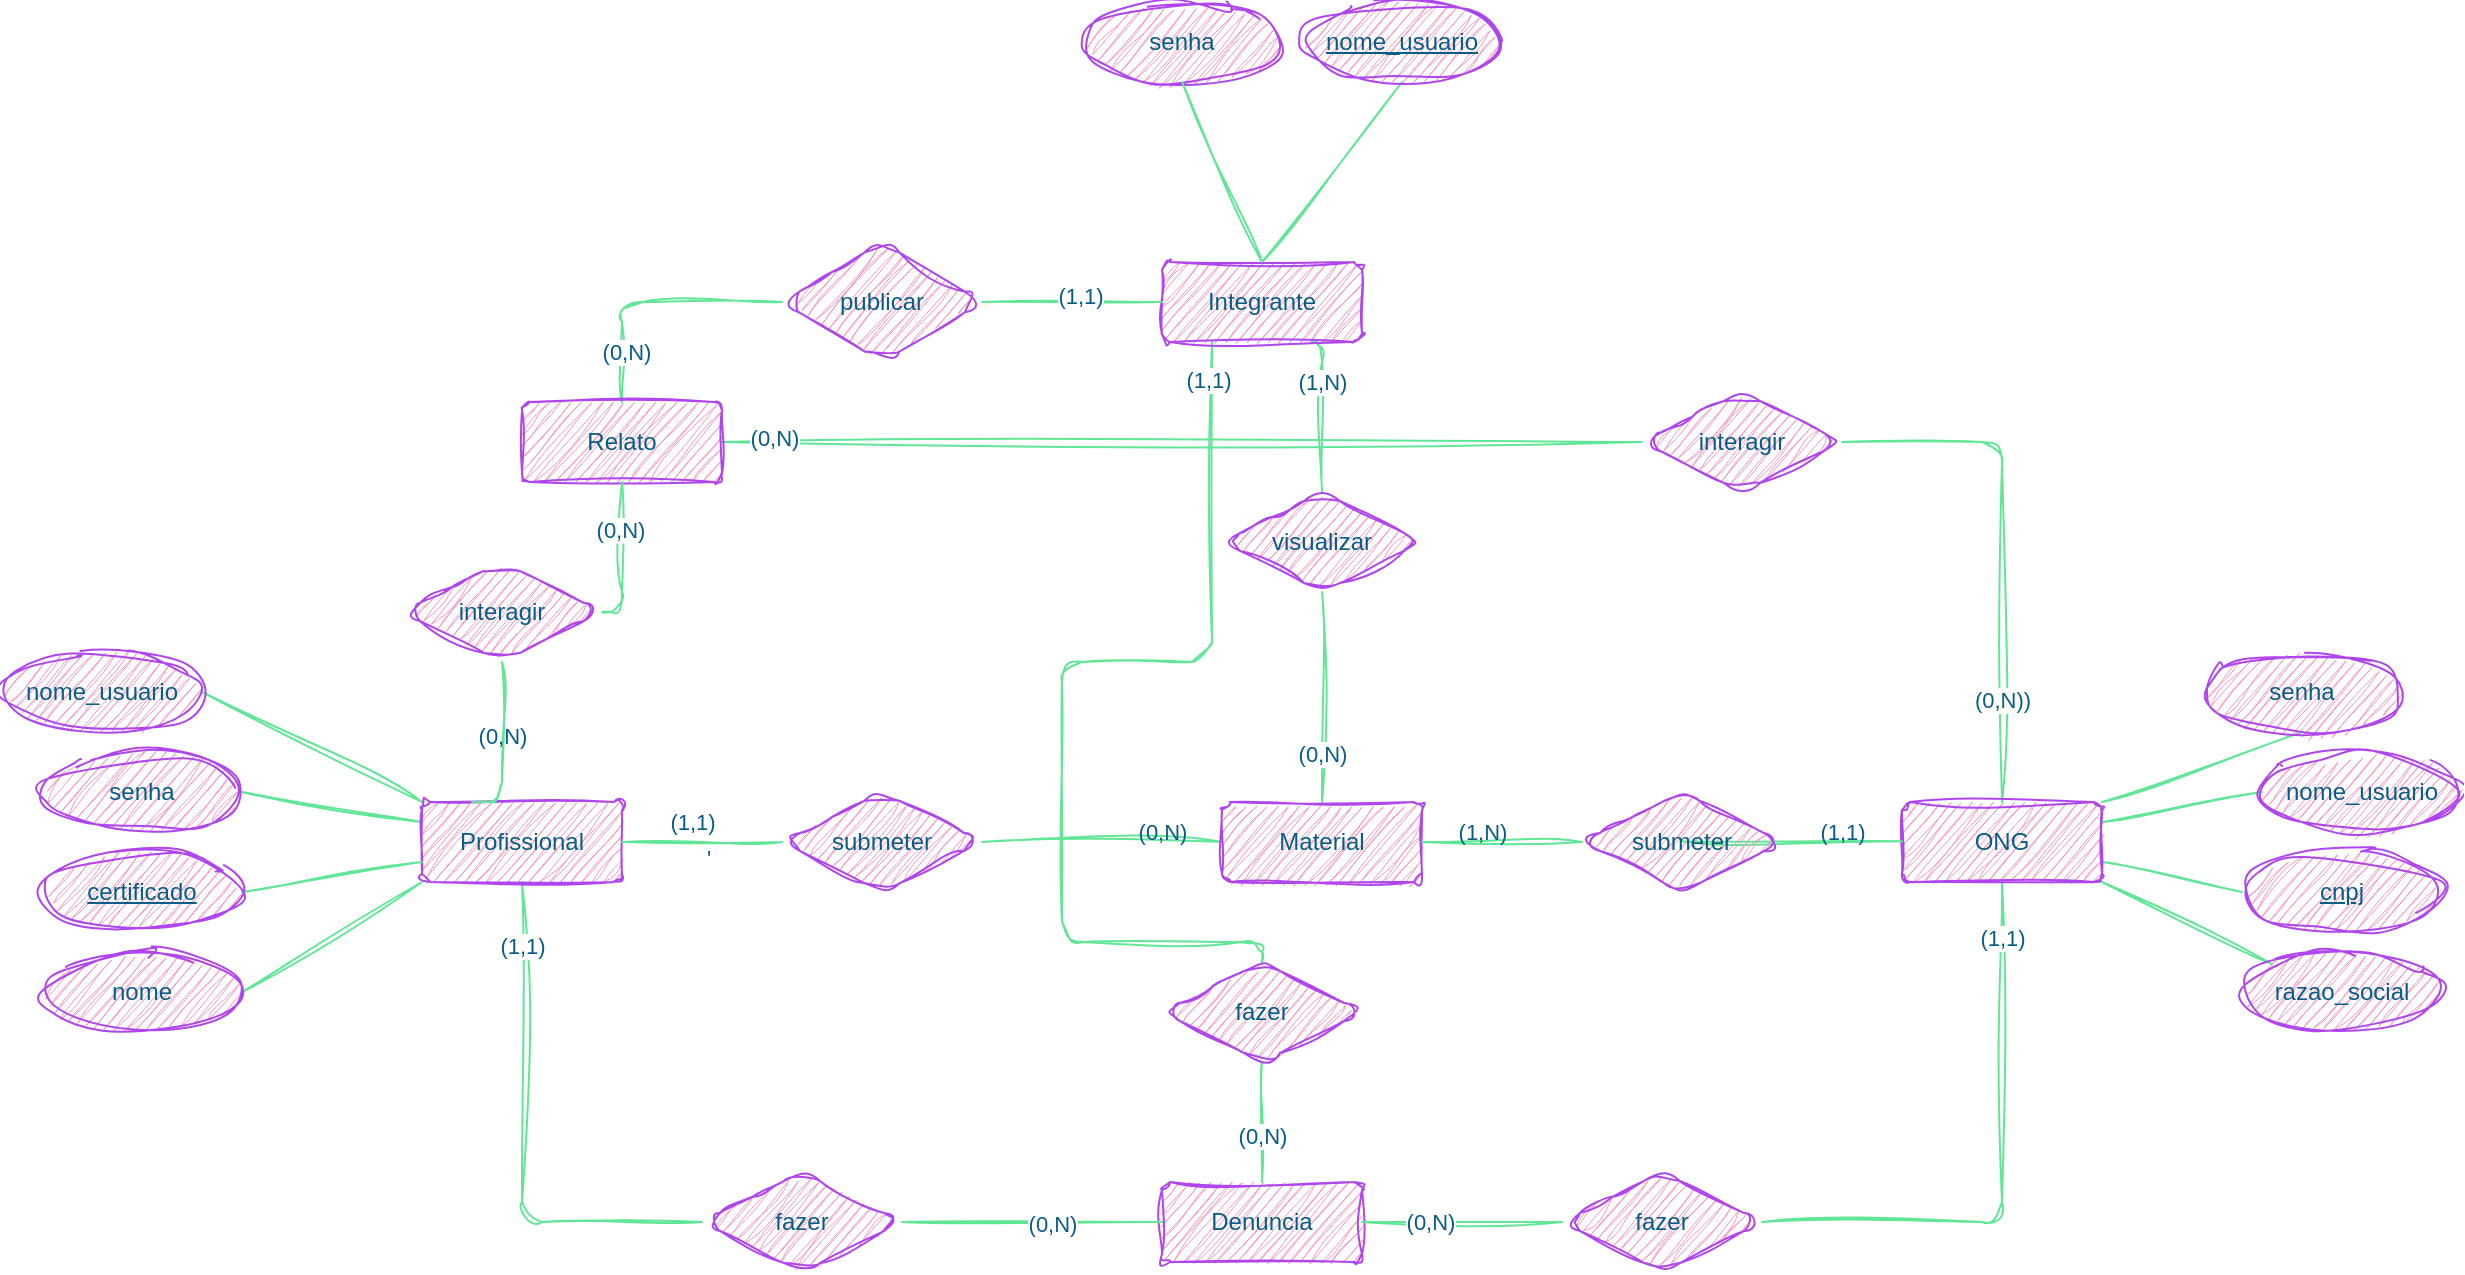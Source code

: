<mxfile version="24.2.5" type="device">
  <diagram name="Página-1" id="iWiwzwbW_C4mwSXMXE-9">
    <mxGraphModel dx="1558" dy="362" grid="1" gridSize="10" guides="1" tooltips="1" connect="1" arrows="1" fold="1" page="1" pageScale="1" pageWidth="827" pageHeight="1169" math="0" shadow="0">
      <root>
        <mxCell id="0" />
        <mxCell id="1" parent="0" />
        <mxCell id="LuY9t5Rripphyfl5IGte-61" style="rounded=1;orthogonalLoop=1;jettySize=auto;html=1;exitX=0;exitY=0.25;exitDx=0;exitDy=0;entryX=1;entryY=0.5;entryDx=0;entryDy=0;endArrow=none;endFill=0;labelBackgroundColor=none;strokeColor=#60E696;fontColor=default;sketch=1;curveFitting=1;jiggle=2;" edge="1" parent="1" source="hKpoZKge59YQVljIcjRe-1" target="LuY9t5Rripphyfl5IGte-59">
          <mxGeometry relative="1" as="geometry" />
        </mxCell>
        <mxCell id="LuY9t5Rripphyfl5IGte-62" style="rounded=1;orthogonalLoop=1;jettySize=auto;html=1;exitX=0;exitY=0;exitDx=0;exitDy=0;entryX=1;entryY=0.5;entryDx=0;entryDy=0;endArrow=none;endFill=0;labelBackgroundColor=none;strokeColor=#60E696;fontColor=default;sketch=1;curveFitting=1;jiggle=2;" edge="1" parent="1" source="hKpoZKge59YQVljIcjRe-1" target="LuY9t5Rripphyfl5IGte-135">
          <mxGeometry relative="1" as="geometry">
            <mxPoint x="-204.645" y="369.142" as="targetPoint" />
          </mxGeometry>
        </mxCell>
        <mxCell id="LuY9t5Rripphyfl5IGte-89" style="edgeStyle=orthogonalEdgeStyle;rounded=1;orthogonalLoop=1;jettySize=auto;html=1;exitX=0.25;exitY=0;exitDx=0;exitDy=0;labelBackgroundColor=none;strokeColor=#60E696;fontColor=default;sketch=1;curveFitting=1;jiggle=2;" edge="1" parent="1" source="hKpoZKge59YQVljIcjRe-1">
          <mxGeometry relative="1" as="geometry">
            <mxPoint x="-74.667" y="409.667" as="targetPoint" />
          </mxGeometry>
        </mxCell>
        <mxCell id="LuY9t5Rripphyfl5IGte-110" style="edgeStyle=orthogonalEdgeStyle;rounded=1;orthogonalLoop=1;jettySize=auto;html=1;exitX=0.5;exitY=1;exitDx=0;exitDy=0;entryX=0;entryY=0.5;entryDx=0;entryDy=0;strokeColor=#60E696;fontColor=#095C86;fillColor=#F694C1;endArrow=none;endFill=0;sketch=1;curveFitting=1;jiggle=2;" edge="1" parent="1" source="hKpoZKge59YQVljIcjRe-1" target="LuY9t5Rripphyfl5IGte-109">
          <mxGeometry relative="1" as="geometry" />
        </mxCell>
        <mxCell id="LuY9t5Rripphyfl5IGte-123" value="(1,1)" style="edgeLabel;html=1;align=center;verticalAlign=middle;resizable=0;points=[];strokeColor=#AF45ED;fontColor=#095C86;fillColor=#F694C1;rounded=1;sketch=1;curveFitting=1;jiggle=2;" vertex="1" connectable="0" parent="LuY9t5Rripphyfl5IGte-110">
          <mxGeometry x="-0.759" y="-1" relative="1" as="geometry">
            <mxPoint x="1" as="offset" />
          </mxGeometry>
        </mxCell>
        <mxCell id="hKpoZKge59YQVljIcjRe-1" value="Profissional" style="rounded=1;arcSize=10;whiteSpace=wrap;html=1;align=center;labelBackgroundColor=none;fillColor=#F694C1;strokeColor=#AF45ED;fontColor=#095C86;sketch=1;curveFitting=1;jiggle=2;" parent="1" vertex="1">
          <mxGeometry x="-100" y="410" width="100" height="40" as="geometry" />
        </mxCell>
        <mxCell id="LuY9t5Rripphyfl5IGte-30" style="rounded=1;orthogonalLoop=1;jettySize=auto;html=1;exitX=1;exitY=0.5;exitDx=0;exitDy=0;entryX=0;entryY=1;entryDx=0;entryDy=0;endArrow=none;endFill=0;labelBackgroundColor=none;strokeColor=#60E696;fontColor=default;sketch=1;curveFitting=1;jiggle=2;" edge="1" parent="1" source="hKpoZKge59YQVljIcjRe-2" target="hKpoZKge59YQVljIcjRe-1">
          <mxGeometry relative="1" as="geometry">
            <mxPoint x="-10" y="505" as="targetPoint" />
          </mxGeometry>
        </mxCell>
        <mxCell id="hKpoZKge59YQVljIcjRe-2" value="nome" style="ellipse;whiteSpace=wrap;html=1;align=center;labelBackgroundColor=none;fillColor=#F694C1;strokeColor=#AF45ED;fontColor=#095C86;rounded=1;sketch=1;curveFitting=1;jiggle=2;" parent="1" vertex="1">
          <mxGeometry x="-290" y="485" width="100" height="40" as="geometry" />
        </mxCell>
        <mxCell id="LuY9t5Rripphyfl5IGte-2" value="senha" style="ellipse;whiteSpace=wrap;html=1;align=center;labelBackgroundColor=none;fillColor=#F694C1;strokeColor=#AF45ED;fontColor=#095C86;rounded=1;sketch=1;curveFitting=1;jiggle=2;" vertex="1" parent="1">
          <mxGeometry x="230" y="10" width="100" height="40" as="geometry" />
        </mxCell>
        <mxCell id="LuY9t5Rripphyfl5IGte-21" style="rounded=1;orthogonalLoop=1;jettySize=auto;html=1;exitX=0.5;exitY=0;exitDx=0;exitDy=0;entryX=0.5;entryY=1;entryDx=0;entryDy=0;endArrow=none;endFill=0;labelBackgroundColor=none;strokeColor=#60E696;fontColor=default;sketch=1;curveFitting=1;jiggle=2;" edge="1" parent="1" source="LuY9t5Rripphyfl5IGte-4" target="LuY9t5Rripphyfl5IGte-31">
          <mxGeometry relative="1" as="geometry">
            <mxPoint x="364" y="80" as="targetPoint" />
          </mxGeometry>
        </mxCell>
        <mxCell id="LuY9t5Rripphyfl5IGte-82" style="edgeStyle=orthogonalEdgeStyle;rounded=1;orthogonalLoop=1;jettySize=auto;html=1;exitX=0.75;exitY=1;exitDx=0;exitDy=0;endArrow=none;endFill=0;labelBackgroundColor=none;strokeColor=#60E696;fontColor=default;entryX=0.5;entryY=0;entryDx=0;entryDy=0;sketch=1;curveFitting=1;jiggle=2;" edge="1" parent="1" source="LuY9t5Rripphyfl5IGte-4" target="LuY9t5Rripphyfl5IGte-76">
          <mxGeometry relative="1" as="geometry">
            <Array as="points">
              <mxPoint x="350" y="180" />
            </Array>
          </mxGeometry>
        </mxCell>
        <mxCell id="LuY9t5Rripphyfl5IGte-107" value="(1,N)" style="edgeLabel;html=1;align=center;verticalAlign=middle;resizable=0;points=[];strokeColor=#AF45ED;fontColor=#095C86;fillColor=#F694C1;rounded=1;sketch=1;curveFitting=1;jiggle=2;" vertex="1" connectable="0" parent="LuY9t5Rripphyfl5IGte-82">
          <mxGeometry x="-0.596" y="-1" relative="1" as="geometry">
            <mxPoint x="1" y="9" as="offset" />
          </mxGeometry>
        </mxCell>
        <mxCell id="LuY9t5Rripphyfl5IGte-118" style="edgeStyle=orthogonalEdgeStyle;rounded=1;orthogonalLoop=1;jettySize=auto;html=1;exitX=0.25;exitY=1;exitDx=0;exitDy=0;entryX=0.5;entryY=0;entryDx=0;entryDy=0;strokeColor=#60E696;fontColor=#095C86;fillColor=#F694C1;endArrow=none;endFill=0;sketch=1;curveFitting=1;jiggle=2;" edge="1" parent="1" source="LuY9t5Rripphyfl5IGte-4" target="LuY9t5Rripphyfl5IGte-117">
          <mxGeometry relative="1" as="geometry">
            <Array as="points">
              <mxPoint x="295" y="340" />
              <mxPoint x="220" y="340" />
              <mxPoint x="220" y="480" />
              <mxPoint x="320" y="480" />
            </Array>
          </mxGeometry>
        </mxCell>
        <mxCell id="LuY9t5Rripphyfl5IGte-124" value="(1,1)" style="edgeLabel;html=1;align=center;verticalAlign=middle;resizable=0;points=[];strokeColor=#AF45ED;fontColor=#095C86;fillColor=#F694C1;rounded=1;sketch=1;curveFitting=1;jiggle=2;" vertex="1" connectable="0" parent="LuY9t5Rripphyfl5IGte-118">
          <mxGeometry x="-0.924" y="-2" relative="1" as="geometry">
            <mxPoint as="offset" />
          </mxGeometry>
        </mxCell>
        <mxCell id="LuY9t5Rripphyfl5IGte-4" value="Integrante" style="rounded=1;arcSize=10;whiteSpace=wrap;html=1;align=center;labelBackgroundColor=none;fillColor=#F694C1;strokeColor=#AF45ED;fontColor=#095C86;sketch=1;curveFitting=1;jiggle=2;" vertex="1" parent="1">
          <mxGeometry x="270" y="140" width="100" height="40" as="geometry" />
        </mxCell>
        <mxCell id="LuY9t5Rripphyfl5IGte-39" style="edgeStyle=orthogonalEdgeStyle;rounded=1;orthogonalLoop=1;jettySize=auto;html=1;exitX=0.5;exitY=0;exitDx=0;exitDy=0;entryX=0;entryY=0.5;entryDx=0;entryDy=0;endArrow=none;endFill=0;labelBackgroundColor=none;strokeColor=#60E696;fontColor=default;sketch=1;curveFitting=1;jiggle=2;" edge="1" parent="1" source="LuY9t5Rripphyfl5IGte-10" target="LuY9t5Rripphyfl5IGte-38">
          <mxGeometry relative="1" as="geometry" />
        </mxCell>
        <mxCell id="LuY9t5Rripphyfl5IGte-98" value="(0,N)" style="edgeLabel;html=1;align=center;verticalAlign=middle;resizable=0;points=[];strokeColor=#AF45ED;fontColor=#095C86;fillColor=#F694C1;rounded=1;sketch=1;curveFitting=1;jiggle=2;" vertex="1" connectable="0" parent="LuY9t5Rripphyfl5IGte-39">
          <mxGeometry x="-0.607" y="-2" relative="1" as="geometry">
            <mxPoint as="offset" />
          </mxGeometry>
        </mxCell>
        <mxCell id="LuY9t5Rripphyfl5IGte-101" style="edgeStyle=orthogonalEdgeStyle;rounded=1;orthogonalLoop=1;jettySize=auto;html=1;exitX=1;exitY=0.5;exitDx=0;exitDy=0;entryX=0;entryY=0.5;entryDx=0;entryDy=0;strokeColor=#60E696;fontColor=#095C86;fillColor=#F694C1;endArrow=none;endFill=0;sketch=1;curveFitting=1;jiggle=2;" edge="1" parent="1" source="LuY9t5Rripphyfl5IGte-10" target="LuY9t5Rripphyfl5IGte-100">
          <mxGeometry relative="1" as="geometry" />
        </mxCell>
        <mxCell id="LuY9t5Rripphyfl5IGte-104" value="(0,N)" style="edgeLabel;html=1;align=center;verticalAlign=middle;resizable=0;points=[];strokeColor=#AF45ED;fontColor=#095C86;fillColor=#F694C1;rounded=1;sketch=1;curveFitting=1;jiggle=2;" vertex="1" connectable="0" parent="LuY9t5Rripphyfl5IGte-101">
          <mxGeometry x="-0.89" y="2" relative="1" as="geometry">
            <mxPoint as="offset" />
          </mxGeometry>
        </mxCell>
        <mxCell id="LuY9t5Rripphyfl5IGte-10" value="Relato" style="rounded=1;arcSize=10;whiteSpace=wrap;html=1;align=center;labelBackgroundColor=none;fillColor=#F694C1;strokeColor=#AF45ED;fontColor=#095C86;sketch=1;curveFitting=1;jiggle=2;" vertex="1" parent="1">
          <mxGeometry x="-50" y="210" width="100" height="40" as="geometry" />
        </mxCell>
        <mxCell id="LuY9t5Rripphyfl5IGte-42" style="edgeStyle=orthogonalEdgeStyle;rounded=1;orthogonalLoop=1;jettySize=auto;html=1;exitX=0;exitY=0.5;exitDx=0;exitDy=0;entryX=1;entryY=0.5;entryDx=0;entryDy=0;endArrow=none;endFill=0;labelBackgroundColor=none;strokeColor=#60E696;fontColor=default;sketch=1;curveFitting=1;jiggle=2;" edge="1" parent="1" source="LuY9t5Rripphyfl5IGte-12" target="LuY9t5Rripphyfl5IGte-41">
          <mxGeometry relative="1" as="geometry" />
        </mxCell>
        <mxCell id="LuY9t5Rripphyfl5IGte-49" value="(0,N)" style="edgeLabel;html=1;align=center;verticalAlign=middle;resizable=0;points=[];labelBackgroundColor=none;fontColor=#095C86;rounded=1;sketch=1;curveFitting=1;jiggle=2;" vertex="1" connectable="0" parent="LuY9t5Rripphyfl5IGte-42">
          <mxGeometry x="0.516" y="2" relative="1" as="geometry">
            <mxPoint x="61" y="-7" as="offset" />
          </mxGeometry>
        </mxCell>
        <mxCell id="LuY9t5Rripphyfl5IGte-12" value="Material" style="rounded=1;arcSize=10;whiteSpace=wrap;html=1;align=center;labelBackgroundColor=none;fillColor=#F694C1;strokeColor=#AF45ED;fontColor=#095C86;sketch=1;curveFitting=1;jiggle=2;" vertex="1" parent="1">
          <mxGeometry x="300" y="410" width="100" height="40" as="geometry" />
        </mxCell>
        <mxCell id="LuY9t5Rripphyfl5IGte-26" style="rounded=1;orthogonalLoop=1;jettySize=auto;html=1;exitX=1;exitY=0.75;exitDx=0;exitDy=0;entryX=0;entryY=0.5;entryDx=0;entryDy=0;endArrow=none;endFill=0;labelBackgroundColor=none;strokeColor=#60E696;fontColor=default;sketch=1;curveFitting=1;jiggle=2;" edge="1" parent="1" source="LuY9t5Rripphyfl5IGte-17" target="LuY9t5Rripphyfl5IGte-24">
          <mxGeometry relative="1" as="geometry" />
        </mxCell>
        <mxCell id="LuY9t5Rripphyfl5IGte-66" style="rounded=1;orthogonalLoop=1;jettySize=auto;html=1;exitX=1;exitY=0;exitDx=0;exitDy=0;entryX=0.5;entryY=1;entryDx=0;entryDy=0;endArrow=none;endFill=0;labelBackgroundColor=none;strokeColor=#60E696;fontColor=default;sketch=1;curveFitting=1;jiggle=2;" edge="1" parent="1" source="LuY9t5Rripphyfl5IGte-17" target="LuY9t5Rripphyfl5IGte-64">
          <mxGeometry relative="1" as="geometry" />
        </mxCell>
        <mxCell id="LuY9t5Rripphyfl5IGte-67" style="rounded=1;orthogonalLoop=1;jettySize=auto;html=1;exitX=1;exitY=0.25;exitDx=0;exitDy=0;entryX=0;entryY=0.5;entryDx=0;entryDy=0;endArrow=none;endFill=0;labelBackgroundColor=none;strokeColor=#60E696;fontColor=default;sketch=1;curveFitting=1;jiggle=2;" edge="1" parent="1" source="LuY9t5Rripphyfl5IGte-17" target="LuY9t5Rripphyfl5IGte-134">
          <mxGeometry relative="1" as="geometry">
            <mxPoint x="827" y="405" as="targetPoint" />
          </mxGeometry>
        </mxCell>
        <mxCell id="LuY9t5Rripphyfl5IGte-102" style="edgeStyle=orthogonalEdgeStyle;rounded=1;orthogonalLoop=1;jettySize=auto;html=1;exitX=0.5;exitY=0;exitDx=0;exitDy=0;entryX=1;entryY=0.5;entryDx=0;entryDy=0;strokeColor=#60E696;fontColor=#095C86;fillColor=#F694C1;endArrow=none;endFill=0;sketch=1;curveFitting=1;jiggle=2;" edge="1" parent="1" source="LuY9t5Rripphyfl5IGte-17" target="LuY9t5Rripphyfl5IGte-100">
          <mxGeometry relative="1" as="geometry" />
        </mxCell>
        <mxCell id="LuY9t5Rripphyfl5IGte-105" value="(0,N))" style="edgeLabel;html=1;align=center;verticalAlign=middle;resizable=0;points=[];strokeColor=#AF45ED;fontColor=#095C86;fillColor=#F694C1;rounded=1;sketch=1;curveFitting=1;jiggle=2;" vertex="1" connectable="0" parent="LuY9t5Rripphyfl5IGte-102">
          <mxGeometry x="-0.606" relative="1" as="geometry">
            <mxPoint as="offset" />
          </mxGeometry>
        </mxCell>
        <mxCell id="LuY9t5Rripphyfl5IGte-113" style="edgeStyle=orthogonalEdgeStyle;rounded=1;orthogonalLoop=1;jettySize=auto;html=1;exitX=0.5;exitY=1;exitDx=0;exitDy=0;entryX=1;entryY=0.5;entryDx=0;entryDy=0;strokeColor=#60E696;fontColor=#095C86;fillColor=#F694C1;endArrow=none;endFill=0;sketch=1;curveFitting=1;jiggle=2;" edge="1" parent="1" source="LuY9t5Rripphyfl5IGte-17" target="LuY9t5Rripphyfl5IGte-115">
          <mxGeometry relative="1" as="geometry" />
        </mxCell>
        <mxCell id="LuY9t5Rripphyfl5IGte-121" value="(1,1)" style="edgeLabel;html=1;align=center;verticalAlign=middle;resizable=0;points=[];strokeColor=#AF45ED;fontColor=#095C86;fillColor=#F694C1;rounded=1;sketch=1;curveFitting=1;jiggle=2;" vertex="1" connectable="0" parent="LuY9t5Rripphyfl5IGte-113">
          <mxGeometry x="-0.807" relative="1" as="geometry">
            <mxPoint as="offset" />
          </mxGeometry>
        </mxCell>
        <mxCell id="LuY9t5Rripphyfl5IGte-17" value="ONG" style="rounded=1;arcSize=10;whiteSpace=wrap;html=1;align=center;labelBackgroundColor=none;fillColor=#F694C1;strokeColor=#AF45ED;fontColor=#095C86;sketch=1;curveFitting=1;jiggle=2;" vertex="1" parent="1">
          <mxGeometry x="640" y="410" width="100" height="40" as="geometry" />
        </mxCell>
        <mxCell id="LuY9t5Rripphyfl5IGte-20" style="rounded=1;orthogonalLoop=1;jettySize=auto;html=1;exitX=0.5;exitY=0;exitDx=0;exitDy=0;entryX=0.5;entryY=1;entryDx=0;entryDy=0;endArrow=none;endFill=0;labelBackgroundColor=none;strokeColor=#60E696;fontColor=default;sketch=1;curveFitting=1;jiggle=2;" edge="1" parent="1" source="LuY9t5Rripphyfl5IGte-4" target="LuY9t5Rripphyfl5IGte-2">
          <mxGeometry relative="1" as="geometry" />
        </mxCell>
        <mxCell id="LuY9t5Rripphyfl5IGte-27" style="rounded=1;orthogonalLoop=1;jettySize=auto;html=1;exitX=0;exitY=0;exitDx=0;exitDy=0;entryX=1;entryY=1;entryDx=0;entryDy=0;endArrow=none;endFill=0;labelBackgroundColor=none;strokeColor=#60E696;fontColor=default;sketch=1;curveFitting=1;jiggle=2;" edge="1" parent="1" source="LuY9t5Rripphyfl5IGte-22" target="LuY9t5Rripphyfl5IGte-17">
          <mxGeometry relative="1" as="geometry" />
        </mxCell>
        <mxCell id="LuY9t5Rripphyfl5IGte-22" value="razao_social" style="ellipse;whiteSpace=wrap;html=1;align=center;labelBackgroundColor=none;fillColor=#F694C1;strokeColor=#AF45ED;fontColor=#095C86;rounded=1;sketch=1;curveFitting=1;jiggle=2;" vertex="1" parent="1">
          <mxGeometry x="810" y="485" width="100" height="40" as="geometry" />
        </mxCell>
        <mxCell id="LuY9t5Rripphyfl5IGte-24" value="cnpj" style="ellipse;whiteSpace=wrap;html=1;align=center;fontStyle=4;labelBackgroundColor=none;fillColor=#F694C1;strokeColor=#AF45ED;fontColor=#095C86;rounded=1;sketch=1;curveFitting=1;jiggle=2;" vertex="1" parent="1">
          <mxGeometry x="810" y="435" width="100" height="40" as="geometry" />
        </mxCell>
        <mxCell id="LuY9t5Rripphyfl5IGte-28" style="rounded=1;orthogonalLoop=1;jettySize=auto;html=1;exitX=1;exitY=0.5;exitDx=0;exitDy=0;entryX=0;entryY=0.75;entryDx=0;entryDy=0;endArrow=none;endFill=0;labelBackgroundColor=none;strokeColor=#60E696;fontColor=default;sketch=1;curveFitting=1;jiggle=2;" edge="1" parent="1" source="LuY9t5Rripphyfl5IGte-25" target="hKpoZKge59YQVljIcjRe-1">
          <mxGeometry relative="1" as="geometry">
            <mxPoint x="-10" y="485" as="targetPoint" />
          </mxGeometry>
        </mxCell>
        <mxCell id="LuY9t5Rripphyfl5IGte-25" value="certificado" style="ellipse;whiteSpace=wrap;html=1;align=center;fontStyle=4;labelBackgroundColor=none;fillColor=#F694C1;strokeColor=#AF45ED;fontColor=#095C86;rounded=1;sketch=1;curveFitting=1;jiggle=2;" vertex="1" parent="1">
          <mxGeometry x="-290" y="435" width="100" height="40" as="geometry" />
        </mxCell>
        <mxCell id="LuY9t5Rripphyfl5IGte-31" value="nome_usuario" style="ellipse;whiteSpace=wrap;html=1;align=center;fontStyle=4;labelBackgroundColor=none;fillColor=#F694C1;strokeColor=#AF45ED;fontColor=#095C86;rounded=1;sketch=1;curveFitting=1;jiggle=2;" vertex="1" parent="1">
          <mxGeometry x="340" y="10" width="100" height="40" as="geometry" />
        </mxCell>
        <mxCell id="LuY9t5Rripphyfl5IGte-40" style="edgeStyle=orthogonalEdgeStyle;rounded=1;orthogonalLoop=1;jettySize=auto;html=1;exitX=1;exitY=0.5;exitDx=0;exitDy=0;entryX=0;entryY=0.5;entryDx=0;entryDy=0;endArrow=none;endFill=0;labelBackgroundColor=none;strokeColor=#60E696;fontColor=default;sketch=1;curveFitting=1;jiggle=2;" edge="1" parent="1" source="LuY9t5Rripphyfl5IGte-38" target="LuY9t5Rripphyfl5IGte-4">
          <mxGeometry relative="1" as="geometry" />
        </mxCell>
        <mxCell id="LuY9t5Rripphyfl5IGte-99" value="(1,1)" style="edgeLabel;html=1;align=center;verticalAlign=middle;resizable=0;points=[];strokeColor=#AF45ED;fontColor=#095C86;fillColor=#F694C1;rounded=1;sketch=1;curveFitting=1;jiggle=2;" vertex="1" connectable="0" parent="LuY9t5Rripphyfl5IGte-40">
          <mxGeometry x="0.081" y="3" relative="1" as="geometry">
            <mxPoint as="offset" />
          </mxGeometry>
        </mxCell>
        <mxCell id="LuY9t5Rripphyfl5IGte-38" value="publicar" style="shape=rhombus;perimeter=rhombusPerimeter;whiteSpace=wrap;html=1;align=center;labelBackgroundColor=none;fillColor=#F694C1;strokeColor=#AF45ED;fontColor=#095C86;rounded=1;sketch=1;curveFitting=1;jiggle=2;" vertex="1" parent="1">
          <mxGeometry x="80" y="130" width="100" height="60" as="geometry" />
        </mxCell>
        <mxCell id="LuY9t5Rripphyfl5IGte-43" style="edgeStyle=orthogonalEdgeStyle;rounded=1;orthogonalLoop=1;jettySize=auto;html=1;exitX=0;exitY=0.5;exitDx=0;exitDy=0;entryX=1;entryY=0.5;entryDx=0;entryDy=0;endArrow=none;endFill=0;labelBackgroundColor=none;strokeColor=#60E696;fontColor=default;sketch=1;curveFitting=1;jiggle=2;" edge="1" parent="1" source="LuY9t5Rripphyfl5IGte-41" target="hKpoZKge59YQVljIcjRe-1">
          <mxGeometry relative="1" as="geometry" />
        </mxCell>
        <mxCell id="LuY9t5Rripphyfl5IGte-51" value="&#39;" style="edgeLabel;html=1;align=center;verticalAlign=middle;resizable=0;points=[];labelBackgroundColor=none;fontColor=#095C86;rounded=1;sketch=1;curveFitting=1;jiggle=2;" vertex="1" connectable="0" parent="LuY9t5Rripphyfl5IGte-43">
          <mxGeometry x="-0.079" y="8" relative="1" as="geometry">
            <mxPoint as="offset" />
          </mxGeometry>
        </mxCell>
        <mxCell id="LuY9t5Rripphyfl5IGte-71" value="(1,1)" style="edgeLabel;html=1;align=center;verticalAlign=middle;resizable=0;points=[];labelBackgroundColor=none;fontColor=#095C86;rounded=1;sketch=1;curveFitting=1;jiggle=2;" vertex="1" connectable="0" parent="LuY9t5Rripphyfl5IGte-43">
          <mxGeometry x="0.128" y="-2" relative="1" as="geometry">
            <mxPoint y="-8" as="offset" />
          </mxGeometry>
        </mxCell>
        <mxCell id="LuY9t5Rripphyfl5IGte-41" value="submeter" style="shape=rhombus;perimeter=rhombusPerimeter;whiteSpace=wrap;html=1;align=center;labelBackgroundColor=none;fillColor=#F694C1;strokeColor=#AF45ED;fontColor=#095C86;rounded=1;sketch=1;curveFitting=1;jiggle=2;" vertex="1" parent="1">
          <mxGeometry x="80" y="405" width="100" height="50" as="geometry" />
        </mxCell>
        <mxCell id="LuY9t5Rripphyfl5IGte-46" style="edgeStyle=orthogonalEdgeStyle;rounded=1;orthogonalLoop=1;jettySize=auto;html=1;exitX=0;exitY=0.5;exitDx=0;exitDy=0;entryX=1;entryY=0.5;entryDx=0;entryDy=0;endArrow=none;endFill=0;labelBackgroundColor=none;strokeColor=#60E696;fontColor=default;sketch=1;curveFitting=1;jiggle=2;" edge="1" parent="1" source="LuY9t5Rripphyfl5IGte-45" target="LuY9t5Rripphyfl5IGte-12">
          <mxGeometry relative="1" as="geometry" />
        </mxCell>
        <mxCell id="LuY9t5Rripphyfl5IGte-54" value="(1,N)" style="edgeLabel;html=1;align=center;verticalAlign=middle;resizable=0;points=[];labelBackgroundColor=none;fontColor=#095C86;rounded=1;sketch=1;curveFitting=1;jiggle=2;" vertex="1" connectable="0" parent="LuY9t5Rripphyfl5IGte-46">
          <mxGeometry x="-0.374" y="-3" relative="1" as="geometry">
            <mxPoint x="-25" y="-2" as="offset" />
          </mxGeometry>
        </mxCell>
        <mxCell id="LuY9t5Rripphyfl5IGte-47" style="edgeStyle=orthogonalEdgeStyle;rounded=1;orthogonalLoop=1;jettySize=auto;html=1;exitX=1;exitY=0.5;exitDx=0;exitDy=0;entryX=0;entryY=0.5;entryDx=0;entryDy=0;endArrow=none;endFill=0;labelBackgroundColor=none;strokeColor=#60E696;fontColor=default;sketch=1;curveFitting=1;jiggle=2;" edge="1" parent="1">
          <mxGeometry relative="1" as="geometry">
            <mxPoint x="530" y="429.58" as="sourcePoint" />
            <mxPoint x="640" y="429.58" as="targetPoint" />
          </mxGeometry>
        </mxCell>
        <mxCell id="LuY9t5Rripphyfl5IGte-68" value="(1,1)" style="edgeLabel;html=1;align=center;verticalAlign=middle;resizable=0;points=[];labelBackgroundColor=none;fontColor=#095C86;rounded=1;sketch=1;curveFitting=1;jiggle=2;" vertex="1" connectable="0" parent="LuY9t5Rripphyfl5IGte-47">
          <mxGeometry x="-0.236" y="-2" relative="1" as="geometry">
            <mxPoint x="38" y="-7" as="offset" />
          </mxGeometry>
        </mxCell>
        <mxCell id="LuY9t5Rripphyfl5IGte-45" value="submeter" style="shape=rhombus;perimeter=rhombusPerimeter;whiteSpace=wrap;html=1;align=center;labelBackgroundColor=none;fillColor=#F694C1;strokeColor=#AF45ED;fontColor=#095C86;rounded=1;sketch=1;curveFitting=1;jiggle=2;" vertex="1" parent="1">
          <mxGeometry x="480" y="405" width="100" height="50" as="geometry" />
        </mxCell>
        <mxCell id="LuY9t5Rripphyfl5IGte-59" value="senha" style="ellipse;whiteSpace=wrap;html=1;align=center;labelBackgroundColor=none;fillColor=#F694C1;strokeColor=#AF45ED;fontColor=#095C86;rounded=1;sketch=1;curveFitting=1;jiggle=2;" vertex="1" parent="1">
          <mxGeometry x="-290" y="385" width="100" height="40" as="geometry" />
        </mxCell>
        <mxCell id="LuY9t5Rripphyfl5IGte-64" value="senha" style="ellipse;whiteSpace=wrap;html=1;align=center;labelBackgroundColor=none;fillColor=#F694C1;strokeColor=#AF45ED;fontColor=#095C86;rounded=1;sketch=1;curveFitting=1;jiggle=2;" vertex="1" parent="1">
          <mxGeometry x="790" y="335" width="100" height="40" as="geometry" />
        </mxCell>
        <mxCell id="LuY9t5Rripphyfl5IGte-84" style="edgeStyle=orthogonalEdgeStyle;rounded=1;orthogonalLoop=1;jettySize=auto;html=1;exitX=0.5;exitY=1;exitDx=0;exitDy=0;endArrow=none;endFill=0;labelBackgroundColor=none;strokeColor=#60E696;fontColor=default;entryX=0.5;entryY=0;entryDx=0;entryDy=0;sketch=1;curveFitting=1;jiggle=2;" edge="1" parent="1" source="LuY9t5Rripphyfl5IGte-76" target="LuY9t5Rripphyfl5IGte-12">
          <mxGeometry relative="1" as="geometry">
            <mxPoint x="320" y="410" as="targetPoint" />
            <Array as="points" />
          </mxGeometry>
        </mxCell>
        <mxCell id="LuY9t5Rripphyfl5IGte-106" value="(0,N)" style="edgeLabel;html=1;align=center;verticalAlign=middle;resizable=0;points=[];strokeColor=#AF45ED;fontColor=#095C86;fillColor=#F694C1;rounded=1;sketch=1;curveFitting=1;jiggle=2;" vertex="1" connectable="0" parent="LuY9t5Rripphyfl5IGte-84">
          <mxGeometry x="0.533" relative="1" as="geometry">
            <mxPoint as="offset" />
          </mxGeometry>
        </mxCell>
        <mxCell id="LuY9t5Rripphyfl5IGte-76" value="visualizar" style="shape=rhombus;perimeter=rhombusPerimeter;whiteSpace=wrap;html=1;align=center;labelBackgroundColor=none;fillColor=#F694C1;strokeColor=#AF45ED;fontColor=#095C86;rounded=1;sketch=1;curveFitting=1;jiggle=2;" vertex="1" parent="1">
          <mxGeometry x="300" y="255" width="100" height="50" as="geometry" />
        </mxCell>
        <mxCell id="LuY9t5Rripphyfl5IGte-90" style="edgeStyle=orthogonalEdgeStyle;rounded=1;orthogonalLoop=1;jettySize=auto;html=1;exitX=0.5;exitY=1;exitDx=0;exitDy=0;entryX=0.25;entryY=0;entryDx=0;entryDy=0;endArrow=none;endFill=0;labelBackgroundColor=none;strokeColor=#60E696;fontColor=default;sketch=1;curveFitting=1;jiggle=2;" edge="1" parent="1" source="LuY9t5Rripphyfl5IGte-87" target="hKpoZKge59YQVljIcjRe-1">
          <mxGeometry relative="1" as="geometry">
            <Array as="points">
              <mxPoint x="-60" y="410" />
            </Array>
          </mxGeometry>
        </mxCell>
        <mxCell id="LuY9t5Rripphyfl5IGte-92" value="(0,N)" style="edgeLabel;html=1;align=center;verticalAlign=middle;resizable=0;points=[];labelBackgroundColor=none;fontColor=#095C86;rounded=1;sketch=1;curveFitting=1;jiggle=2;" vertex="1" connectable="0" parent="LuY9t5Rripphyfl5IGte-90">
          <mxGeometry x="0.138" relative="1" as="geometry">
            <mxPoint y="-12" as="offset" />
          </mxGeometry>
        </mxCell>
        <mxCell id="LuY9t5Rripphyfl5IGte-128" style="edgeStyle=orthogonalEdgeStyle;rounded=1;orthogonalLoop=1;jettySize=auto;html=1;exitX=1;exitY=0.5;exitDx=0;exitDy=0;entryX=0.5;entryY=1;entryDx=0;entryDy=0;strokeColor=#60E696;fontColor=#095C86;fillColor=#F694C1;endArrow=none;endFill=0;sketch=1;curveFitting=1;jiggle=2;" edge="1" parent="1" source="LuY9t5Rripphyfl5IGte-87" target="LuY9t5Rripphyfl5IGte-10">
          <mxGeometry relative="1" as="geometry">
            <Array as="points">
              <mxPoint y="315" />
            </Array>
          </mxGeometry>
        </mxCell>
        <mxCell id="LuY9t5Rripphyfl5IGte-129" value="(0,N)" style="edgeLabel;html=1;align=center;verticalAlign=middle;resizable=0;points=[];strokeColor=#AF45ED;fontColor=#095C86;fillColor=#F694C1;rounded=1;sketch=1;curveFitting=1;jiggle=2;" vertex="1" connectable="0" parent="LuY9t5Rripphyfl5IGte-128">
          <mxGeometry x="0.358" y="1" relative="1" as="geometry">
            <mxPoint as="offset" />
          </mxGeometry>
        </mxCell>
        <mxCell id="LuY9t5Rripphyfl5IGte-87" value="interagir" style="shape=rhombus;perimeter=rhombusPerimeter;whiteSpace=wrap;html=1;align=center;labelBackgroundColor=none;fillColor=#F694C1;strokeColor=#AF45ED;fontColor=#095C86;rounded=1;sketch=1;curveFitting=1;jiggle=2;" vertex="1" parent="1">
          <mxGeometry x="-110" y="290" width="100" height="50" as="geometry" />
        </mxCell>
        <mxCell id="LuY9t5Rripphyfl5IGte-100" value="interagir" style="shape=rhombus;perimeter=rhombusPerimeter;whiteSpace=wrap;html=1;align=center;labelBackgroundColor=none;fillColor=#F694C1;strokeColor=#AF45ED;fontColor=#095C86;rounded=1;sketch=1;curveFitting=1;jiggle=2;" vertex="1" parent="1">
          <mxGeometry x="510" y="205" width="100" height="50" as="geometry" />
        </mxCell>
        <mxCell id="LuY9t5Rripphyfl5IGte-108" value="Denuncia" style="rounded=1;arcSize=10;whiteSpace=wrap;html=1;align=center;labelBackgroundColor=none;fillColor=#F694C1;strokeColor=#AF45ED;fontColor=#095C86;sketch=1;curveFitting=1;jiggle=2;" vertex="1" parent="1">
          <mxGeometry x="270" y="600" width="100" height="40" as="geometry" />
        </mxCell>
        <mxCell id="LuY9t5Rripphyfl5IGte-112" style="edgeStyle=orthogonalEdgeStyle;rounded=1;orthogonalLoop=1;jettySize=auto;html=1;exitX=1;exitY=0.5;exitDx=0;exitDy=0;entryX=0;entryY=0.5;entryDx=0;entryDy=0;strokeColor=#60E696;fontColor=#095C86;fillColor=#F694C1;endArrow=none;endFill=0;sketch=1;curveFitting=1;jiggle=2;" edge="1" parent="1" source="LuY9t5Rripphyfl5IGte-109" target="LuY9t5Rripphyfl5IGte-108">
          <mxGeometry relative="1" as="geometry" />
        </mxCell>
        <mxCell id="LuY9t5Rripphyfl5IGte-122" value="(0,N)" style="edgeLabel;html=1;align=center;verticalAlign=middle;resizable=0;points=[];strokeColor=#AF45ED;fontColor=#095C86;fillColor=#F694C1;rounded=1;sketch=1;curveFitting=1;jiggle=2;" vertex="1" connectable="0" parent="LuY9t5Rripphyfl5IGte-112">
          <mxGeometry x="0.146" y="-1" relative="1" as="geometry">
            <mxPoint as="offset" />
          </mxGeometry>
        </mxCell>
        <mxCell id="LuY9t5Rripphyfl5IGte-109" value="fazer" style="shape=rhombus;perimeter=rhombusPerimeter;whiteSpace=wrap;html=1;align=center;labelBackgroundColor=none;fillColor=#F694C1;strokeColor=#AF45ED;fontColor=#095C86;rounded=1;sketch=1;curveFitting=1;jiggle=2;" vertex="1" parent="1">
          <mxGeometry x="40" y="595" width="100" height="50" as="geometry" />
        </mxCell>
        <mxCell id="LuY9t5Rripphyfl5IGte-116" style="edgeStyle=orthogonalEdgeStyle;rounded=1;orthogonalLoop=1;jettySize=auto;html=1;exitX=0;exitY=0.5;exitDx=0;exitDy=0;entryX=1;entryY=0.5;entryDx=0;entryDy=0;strokeColor=#60E696;fontColor=#095C86;fillColor=#F694C1;endArrow=none;endFill=0;sketch=1;curveFitting=1;jiggle=2;" edge="1" parent="1" source="LuY9t5Rripphyfl5IGte-115" target="LuY9t5Rripphyfl5IGte-108">
          <mxGeometry relative="1" as="geometry" />
        </mxCell>
        <mxCell id="LuY9t5Rripphyfl5IGte-120" value="(0,N)" style="edgeLabel;html=1;align=center;verticalAlign=middle;resizable=0;points=[];strokeColor=#AF45ED;fontColor=#095C86;fillColor=#F694C1;rounded=1;sketch=1;curveFitting=1;jiggle=2;" vertex="1" connectable="0" parent="LuY9t5Rripphyfl5IGte-116">
          <mxGeometry x="0.327" relative="1" as="geometry">
            <mxPoint as="offset" />
          </mxGeometry>
        </mxCell>
        <mxCell id="LuY9t5Rripphyfl5IGte-115" value="fazer" style="shape=rhombus;perimeter=rhombusPerimeter;whiteSpace=wrap;html=1;align=center;labelBackgroundColor=none;fillColor=#F694C1;strokeColor=#AF45ED;fontColor=#095C86;rounded=1;sketch=1;curveFitting=1;jiggle=2;" vertex="1" parent="1">
          <mxGeometry x="470" y="595" width="100" height="50" as="geometry" />
        </mxCell>
        <mxCell id="LuY9t5Rripphyfl5IGte-119" style="edgeStyle=orthogonalEdgeStyle;rounded=1;orthogonalLoop=1;jettySize=auto;html=1;exitX=0.5;exitY=1;exitDx=0;exitDy=0;entryX=0.5;entryY=0;entryDx=0;entryDy=0;strokeColor=#60E696;fontColor=#095C86;fillColor=#F694C1;endArrow=none;endFill=0;sketch=1;curveFitting=1;jiggle=2;" edge="1" parent="1" source="LuY9t5Rripphyfl5IGte-117" target="LuY9t5Rripphyfl5IGte-108">
          <mxGeometry relative="1" as="geometry" />
        </mxCell>
        <mxCell id="LuY9t5Rripphyfl5IGte-125" value="(0,N)" style="edgeLabel;html=1;align=center;verticalAlign=middle;resizable=0;points=[];strokeColor=#AF45ED;fontColor=#095C86;fillColor=#F694C1;rounded=1;sketch=1;curveFitting=1;jiggle=2;" vertex="1" connectable="0" parent="LuY9t5Rripphyfl5IGte-119">
          <mxGeometry x="0.239" relative="1" as="geometry">
            <mxPoint as="offset" />
          </mxGeometry>
        </mxCell>
        <mxCell id="LuY9t5Rripphyfl5IGte-117" value="fazer" style="shape=rhombus;perimeter=rhombusPerimeter;whiteSpace=wrap;html=1;align=center;labelBackgroundColor=none;fillColor=#F694C1;strokeColor=#AF45ED;fontColor=#095C86;rounded=1;sketch=1;curveFitting=1;jiggle=2;" vertex="1" parent="1">
          <mxGeometry x="270" y="490" width="100" height="50" as="geometry" />
        </mxCell>
        <mxCell id="LuY9t5Rripphyfl5IGte-134" value="nome_usuario" style="ellipse;whiteSpace=wrap;html=1;align=center;labelBackgroundColor=none;fillColor=#F694C1;strokeColor=#AF45ED;fontColor=#095C86;rounded=1;sketch=1;curveFitting=1;jiggle=2;" vertex="1" parent="1">
          <mxGeometry x="820" y="385" width="100" height="40" as="geometry" />
        </mxCell>
        <mxCell id="LuY9t5Rripphyfl5IGte-135" value="nome_usuario" style="ellipse;whiteSpace=wrap;html=1;align=center;labelBackgroundColor=none;fillColor=#F694C1;strokeColor=#AF45ED;fontColor=#095C86;rounded=1;sketch=1;curveFitting=1;jiggle=2;" vertex="1" parent="1">
          <mxGeometry x="-310" y="335" width="100" height="40" as="geometry" />
        </mxCell>
      </root>
    </mxGraphModel>
  </diagram>
</mxfile>
